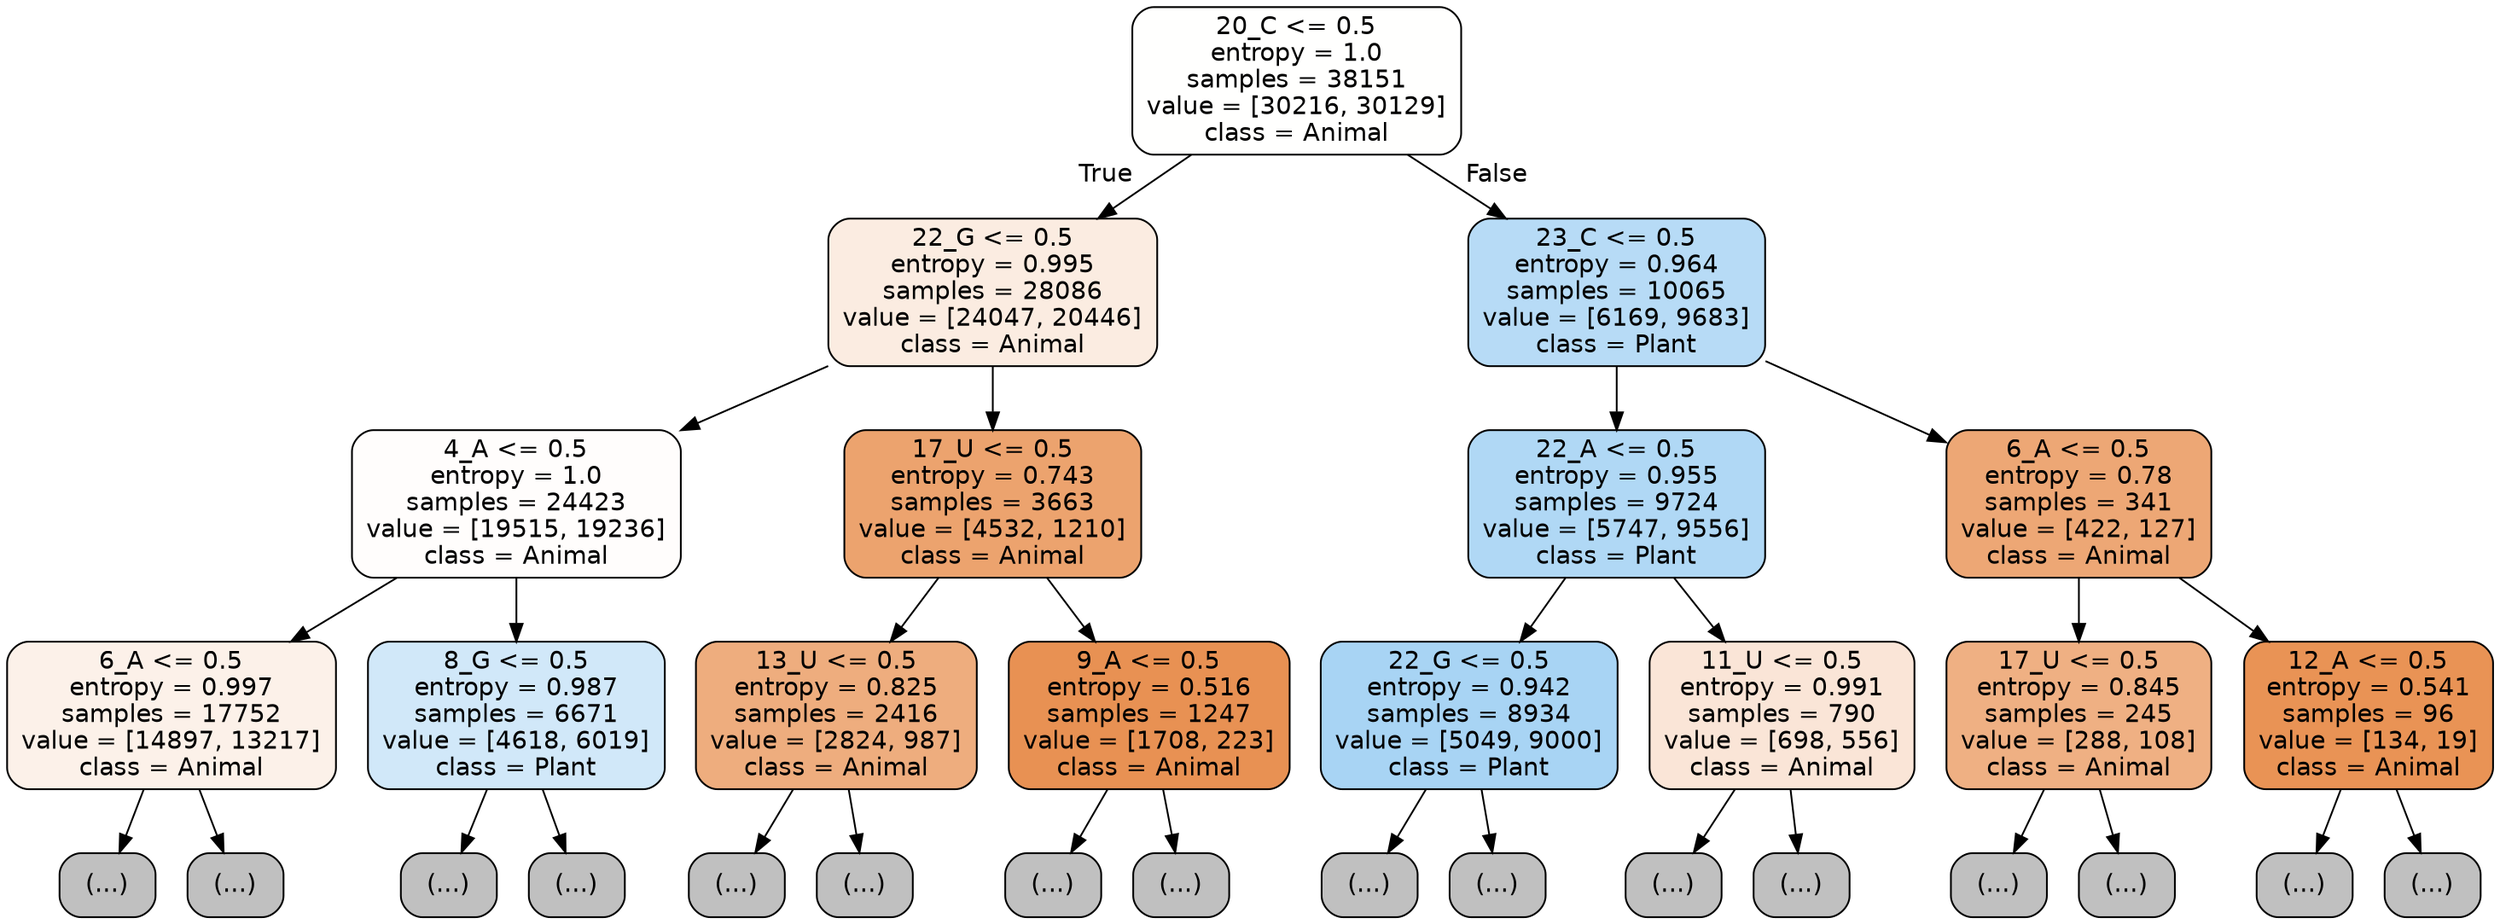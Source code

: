 digraph Tree {
node [shape=box, style="filled, rounded", color="black", fontname="helvetica"] ;
edge [fontname="helvetica"] ;
0 [label="20_C <= 0.5\nentropy = 1.0\nsamples = 38151\nvalue = [30216, 30129]\nclass = Animal", fillcolor="#fffffe"] ;
1 [label="22_G <= 0.5\nentropy = 0.995\nsamples = 28086\nvalue = [24047, 20446]\nclass = Animal", fillcolor="#fbece1"] ;
0 -> 1 [labeldistance=2.5, labelangle=45, headlabel="True"] ;
2 [label="4_A <= 0.5\nentropy = 1.0\nsamples = 24423\nvalue = [19515, 19236]\nclass = Animal", fillcolor="#fffdfc"] ;
1 -> 2 ;
3 [label="6_A <= 0.5\nentropy = 0.997\nsamples = 17752\nvalue = [14897, 13217]\nclass = Animal", fillcolor="#fcf1e9"] ;
2 -> 3 ;
4 [label="(...)", fillcolor="#C0C0C0"] ;
3 -> 4 ;
6585 [label="(...)", fillcolor="#C0C0C0"] ;
3 -> 6585 ;
8774 [label="8_G <= 0.5\nentropy = 0.987\nsamples = 6671\nvalue = [4618, 6019]\nclass = Plant", fillcolor="#d1e8f9"] ;
2 -> 8774 ;
8775 [label="(...)", fillcolor="#C0C0C0"] ;
8774 -> 8775 ;
10814 [label="(...)", fillcolor="#C0C0C0"] ;
8774 -> 10814 ;
11563 [label="17_U <= 0.5\nentropy = 0.743\nsamples = 3663\nvalue = [4532, 1210]\nclass = Animal", fillcolor="#eca36e"] ;
1 -> 11563 ;
11564 [label="13_U <= 0.5\nentropy = 0.825\nsamples = 2416\nvalue = [2824, 987]\nclass = Animal", fillcolor="#eead7e"] ;
11563 -> 11564 ;
11565 [label="(...)", fillcolor="#C0C0C0"] ;
11564 -> 11565 ;
12362 [label="(...)", fillcolor="#C0C0C0"] ;
11564 -> 12362 ;
12639 [label="9_A <= 0.5\nentropy = 0.516\nsamples = 1247\nvalue = [1708, 223]\nclass = Animal", fillcolor="#e89153"] ;
11563 -> 12639 ;
12640 [label="(...)", fillcolor="#C0C0C0"] ;
12639 -> 12640 ;
12931 [label="(...)", fillcolor="#C0C0C0"] ;
12639 -> 12931 ;
13020 [label="23_C <= 0.5\nentropy = 0.964\nsamples = 10065\nvalue = [6169, 9683]\nclass = Plant", fillcolor="#b7dbf6"] ;
0 -> 13020 [labeldistance=2.5, labelangle=-45, headlabel="False"] ;
13021 [label="22_A <= 0.5\nentropy = 0.955\nsamples = 9724\nvalue = [5747, 9556]\nclass = Plant", fillcolor="#b0d8f5"] ;
13020 -> 13021 ;
13022 [label="22_G <= 0.5\nentropy = 0.942\nsamples = 8934\nvalue = [5049, 9000]\nclass = Plant", fillcolor="#a8d4f4"] ;
13021 -> 13022 ;
13023 [label="(...)", fillcolor="#C0C0C0"] ;
13022 -> 13023 ;
15948 [label="(...)", fillcolor="#C0C0C0"] ;
13022 -> 15948 ;
16425 [label="11_U <= 0.5\nentropy = 0.991\nsamples = 790\nvalue = [698, 556]\nclass = Animal", fillcolor="#fae5d7"] ;
13021 -> 16425 ;
16426 [label="(...)", fillcolor="#C0C0C0"] ;
16425 -> 16426 ;
16713 [label="(...)", fillcolor="#C0C0C0"] ;
16425 -> 16713 ;
16808 [label="6_A <= 0.5\nentropy = 0.78\nsamples = 341\nvalue = [422, 127]\nclass = Animal", fillcolor="#eda775"] ;
13020 -> 16808 ;
16809 [label="17_U <= 0.5\nentropy = 0.845\nsamples = 245\nvalue = [288, 108]\nclass = Animal", fillcolor="#efb083"] ;
16808 -> 16809 ;
16810 [label="(...)", fillcolor="#C0C0C0"] ;
16809 -> 16810 ;
16905 [label="(...)", fillcolor="#C0C0C0"] ;
16809 -> 16905 ;
16946 [label="12_A <= 0.5\nentropy = 0.541\nsamples = 96\nvalue = [134, 19]\nclass = Animal", fillcolor="#e99355"] ;
16808 -> 16946 ;
16947 [label="(...)", fillcolor="#C0C0C0"] ;
16946 -> 16947 ;
16972 [label="(...)", fillcolor="#C0C0C0"] ;
16946 -> 16972 ;
}